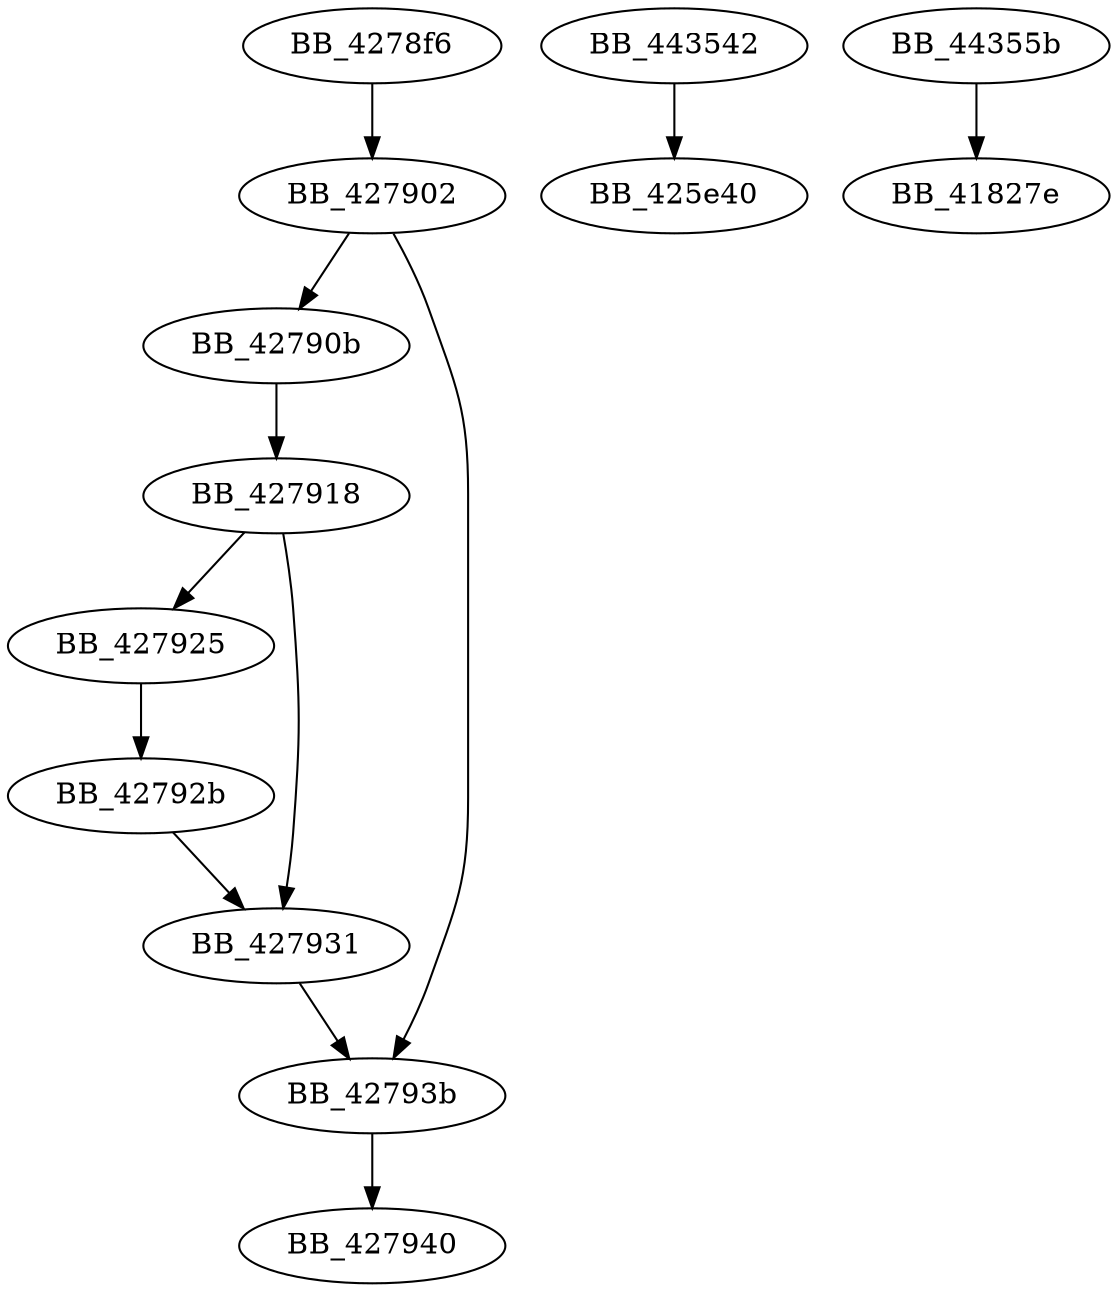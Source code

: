DiGraph sub_4278F6{
BB_4278f6->BB_427902
BB_427902->BB_42790b
BB_427902->BB_42793b
BB_42790b->BB_427918
BB_427918->BB_427925
BB_427918->BB_427931
BB_427925->BB_42792b
BB_42792b->BB_427931
BB_427931->BB_42793b
BB_42793b->BB_427940
BB_443542->BB_425e40
BB_44355b->BB_41827e
}
